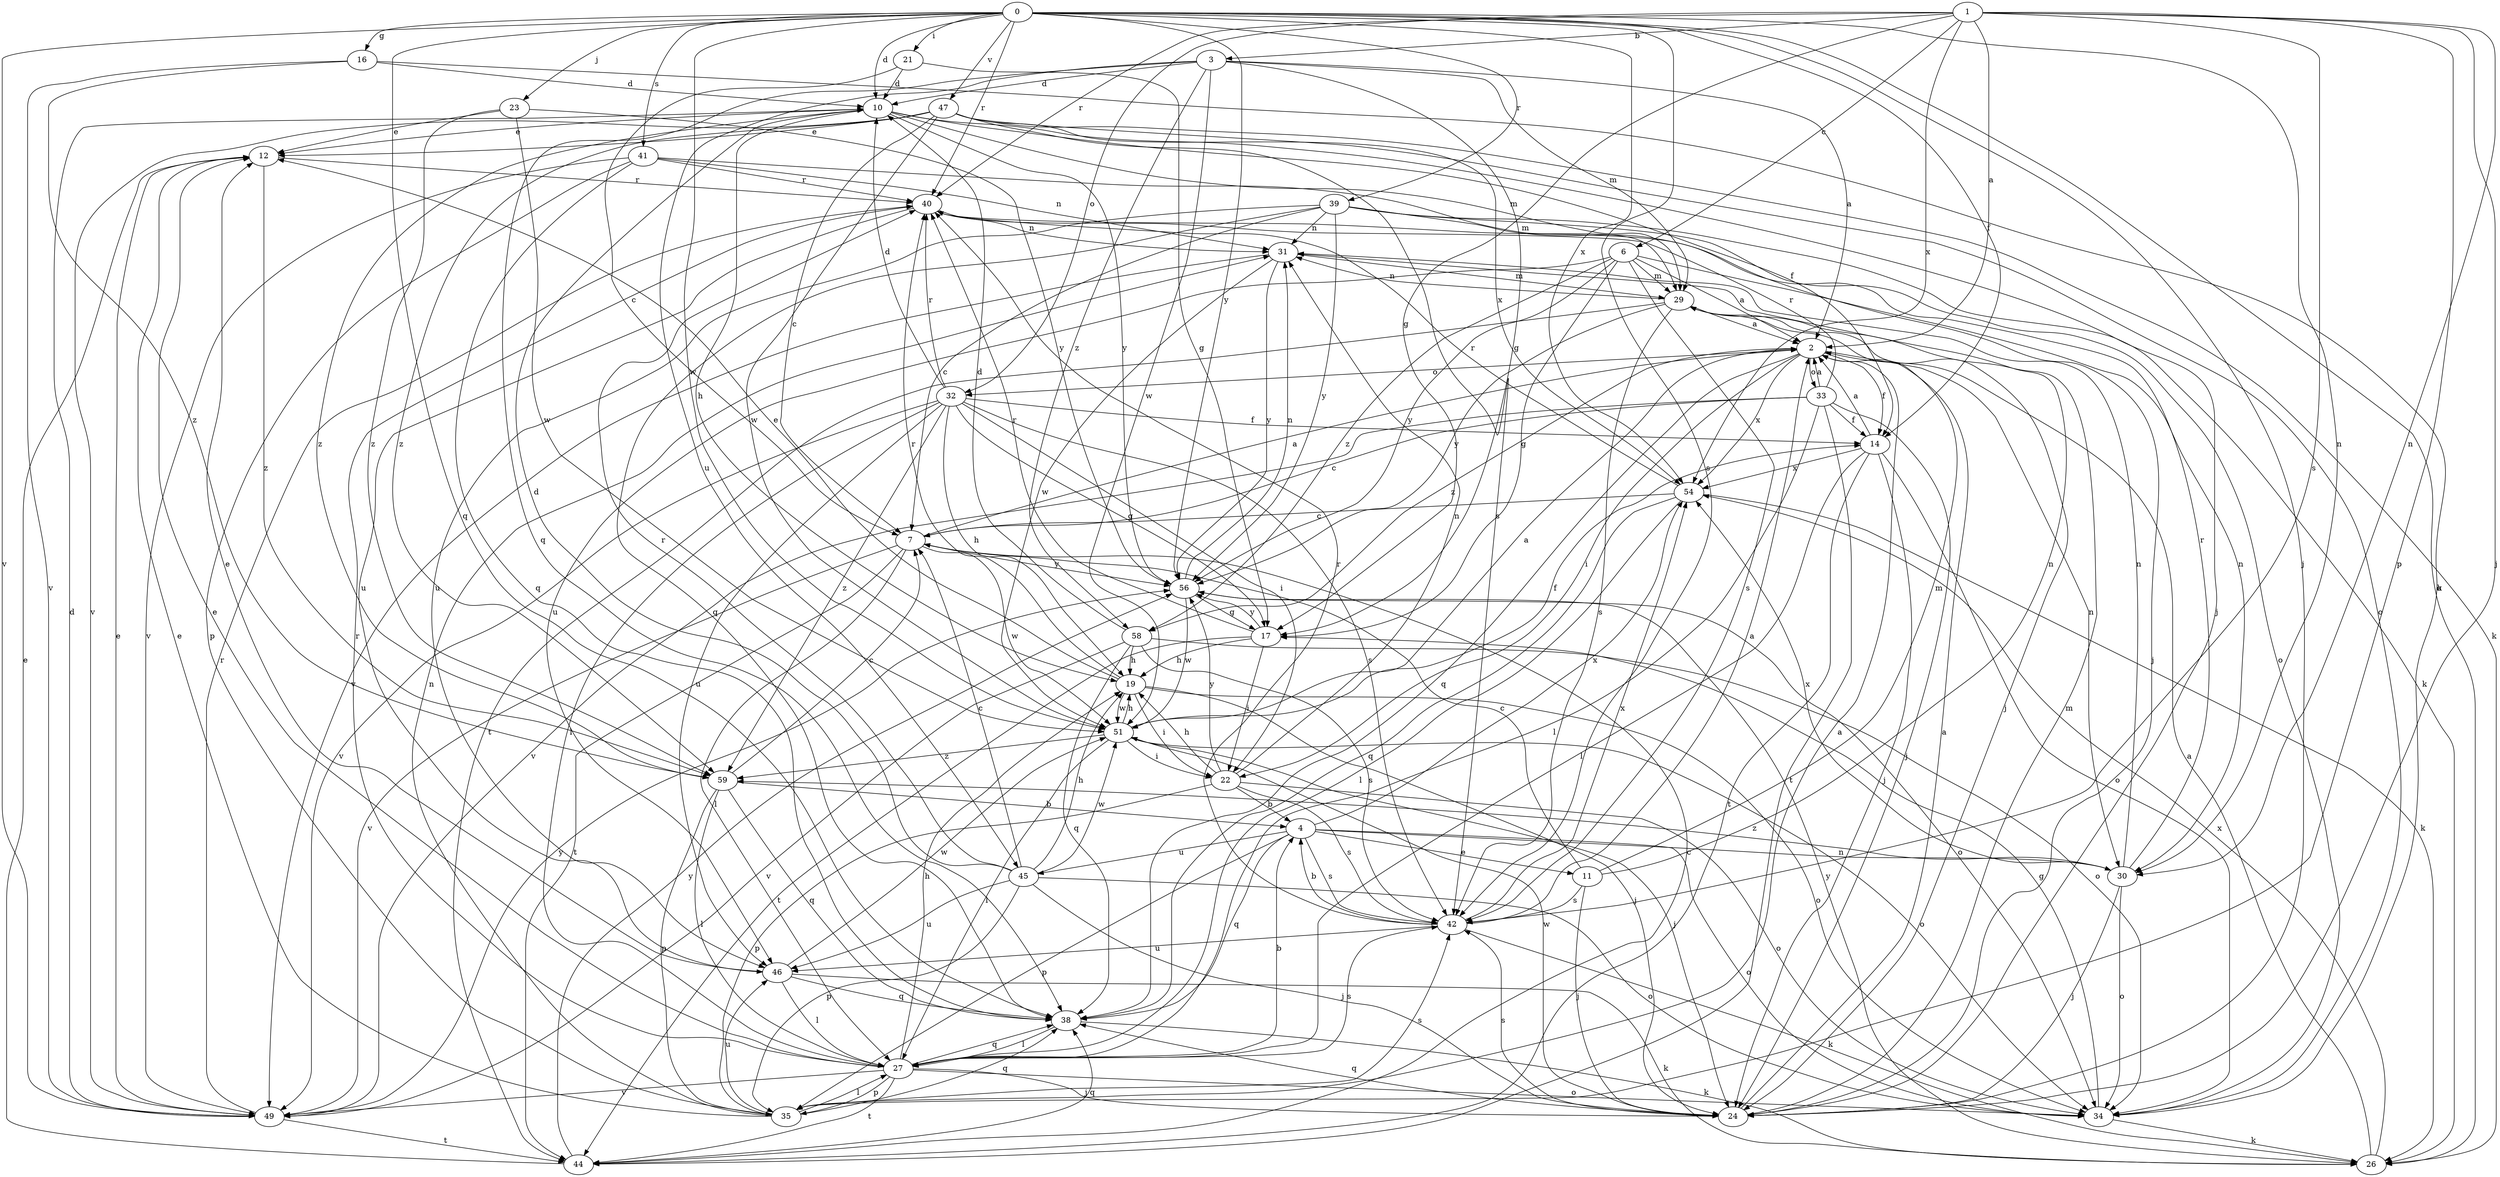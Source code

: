 strict digraph  {
0;
1;
2;
3;
4;
6;
7;
10;
11;
12;
14;
16;
17;
19;
21;
22;
23;
24;
26;
27;
29;
30;
31;
32;
33;
34;
35;
38;
39;
40;
41;
42;
44;
45;
46;
47;
49;
51;
54;
56;
58;
59;
0 -> 10  [label=d];
0 -> 14  [label=f];
0 -> 16  [label=g];
0 -> 21  [label=i];
0 -> 23  [label=j];
0 -> 24  [label=j];
0 -> 26  [label=k];
0 -> 30  [label=n];
0 -> 38  [label=q];
0 -> 39  [label=r];
0 -> 40  [label=r];
0 -> 41  [label=s];
0 -> 42  [label=s];
0 -> 47  [label=v];
0 -> 49  [label=v];
0 -> 51  [label=w];
0 -> 54  [label=x];
0 -> 56  [label=y];
1 -> 2  [label=a];
1 -> 3  [label=b];
1 -> 6  [label=c];
1 -> 17  [label=g];
1 -> 24  [label=j];
1 -> 30  [label=n];
1 -> 32  [label=o];
1 -> 35  [label=p];
1 -> 40  [label=r];
1 -> 42  [label=s];
1 -> 54  [label=x];
2 -> 14  [label=f];
2 -> 22  [label=i];
2 -> 30  [label=n];
2 -> 32  [label=o];
2 -> 33  [label=o];
2 -> 38  [label=q];
2 -> 54  [label=x];
2 -> 58  [label=z];
3 -> 2  [label=a];
3 -> 10  [label=d];
3 -> 17  [label=g];
3 -> 29  [label=m];
3 -> 38  [label=q];
3 -> 45  [label=u];
3 -> 51  [label=w];
3 -> 58  [label=z];
4 -> 11  [label=e];
4 -> 30  [label=n];
4 -> 34  [label=o];
4 -> 35  [label=p];
4 -> 38  [label=q];
4 -> 42  [label=s];
4 -> 45  [label=u];
4 -> 54  [label=x];
6 -> 2  [label=a];
6 -> 17  [label=g];
6 -> 29  [label=m];
6 -> 30  [label=n];
6 -> 42  [label=s];
6 -> 46  [label=u];
6 -> 56  [label=y];
6 -> 58  [label=z];
7 -> 2  [label=a];
7 -> 27  [label=l];
7 -> 44  [label=t];
7 -> 49  [label=v];
7 -> 51  [label=w];
7 -> 56  [label=y];
10 -> 12  [label=e];
10 -> 14  [label=f];
10 -> 19  [label=h];
10 -> 24  [label=j];
10 -> 29  [label=m];
10 -> 56  [label=y];
10 -> 59  [label=z];
11 -> 7  [label=c];
11 -> 24  [label=j];
11 -> 29  [label=m];
11 -> 31  [label=n];
11 -> 42  [label=s];
12 -> 40  [label=r];
12 -> 59  [label=z];
14 -> 2  [label=a];
14 -> 24  [label=j];
14 -> 27  [label=l];
14 -> 34  [label=o];
14 -> 44  [label=t];
14 -> 54  [label=x];
16 -> 10  [label=d];
16 -> 34  [label=o];
16 -> 49  [label=v];
16 -> 59  [label=z];
17 -> 19  [label=h];
17 -> 22  [label=i];
17 -> 40  [label=r];
17 -> 44  [label=t];
17 -> 56  [label=y];
19 -> 12  [label=e];
19 -> 22  [label=i];
19 -> 24  [label=j];
19 -> 34  [label=o];
19 -> 40  [label=r];
19 -> 51  [label=w];
21 -> 7  [label=c];
21 -> 10  [label=d];
21 -> 17  [label=g];
22 -> 4  [label=b];
22 -> 19  [label=h];
22 -> 31  [label=n];
22 -> 34  [label=o];
22 -> 35  [label=p];
22 -> 42  [label=s];
22 -> 56  [label=y];
23 -> 12  [label=e];
23 -> 51  [label=w];
23 -> 56  [label=y];
23 -> 59  [label=z];
24 -> 2  [label=a];
24 -> 29  [label=m];
24 -> 38  [label=q];
24 -> 42  [label=s];
24 -> 51  [label=w];
26 -> 2  [label=a];
26 -> 54  [label=x];
26 -> 56  [label=y];
27 -> 4  [label=b];
27 -> 12  [label=e];
27 -> 19  [label=h];
27 -> 24  [label=j];
27 -> 34  [label=o];
27 -> 35  [label=p];
27 -> 38  [label=q];
27 -> 40  [label=r];
27 -> 42  [label=s];
27 -> 44  [label=t];
27 -> 49  [label=v];
29 -> 2  [label=a];
29 -> 24  [label=j];
29 -> 31  [label=n];
29 -> 42  [label=s];
29 -> 44  [label=t];
29 -> 56  [label=y];
30 -> 24  [label=j];
30 -> 31  [label=n];
30 -> 34  [label=o];
30 -> 40  [label=r];
30 -> 54  [label=x];
30 -> 59  [label=z];
31 -> 29  [label=m];
31 -> 49  [label=v];
31 -> 51  [label=w];
31 -> 56  [label=y];
32 -> 10  [label=d];
32 -> 14  [label=f];
32 -> 17  [label=g];
32 -> 19  [label=h];
32 -> 22  [label=i];
32 -> 27  [label=l];
32 -> 40  [label=r];
32 -> 42  [label=s];
32 -> 46  [label=u];
32 -> 49  [label=v];
32 -> 59  [label=z];
33 -> 2  [label=a];
33 -> 7  [label=c];
33 -> 14  [label=f];
33 -> 24  [label=j];
33 -> 27  [label=l];
33 -> 40  [label=r];
33 -> 44  [label=t];
33 -> 49  [label=v];
34 -> 17  [label=g];
34 -> 26  [label=k];
35 -> 2  [label=a];
35 -> 12  [label=e];
35 -> 27  [label=l];
35 -> 31  [label=n];
35 -> 38  [label=q];
35 -> 42  [label=s];
35 -> 46  [label=u];
38 -> 26  [label=k];
38 -> 27  [label=l];
39 -> 7  [label=c];
39 -> 24  [label=j];
39 -> 26  [label=k];
39 -> 31  [label=n];
39 -> 34  [label=o];
39 -> 38  [label=q];
39 -> 46  [label=u];
39 -> 56  [label=y];
40 -> 31  [label=n];
40 -> 46  [label=u];
41 -> 29  [label=m];
41 -> 31  [label=n];
41 -> 35  [label=p];
41 -> 38  [label=q];
41 -> 40  [label=r];
41 -> 49  [label=v];
42 -> 2  [label=a];
42 -> 4  [label=b];
42 -> 26  [label=k];
42 -> 40  [label=r];
42 -> 46  [label=u];
42 -> 54  [label=x];
44 -> 7  [label=c];
44 -> 12  [label=e];
44 -> 38  [label=q];
44 -> 56  [label=y];
45 -> 7  [label=c];
45 -> 10  [label=d];
45 -> 19  [label=h];
45 -> 24  [label=j];
45 -> 34  [label=o];
45 -> 35  [label=p];
45 -> 40  [label=r];
45 -> 46  [label=u];
45 -> 51  [label=w];
46 -> 12  [label=e];
46 -> 26  [label=k];
46 -> 27  [label=l];
46 -> 38  [label=q];
46 -> 51  [label=w];
47 -> 7  [label=c];
47 -> 12  [label=e];
47 -> 26  [label=k];
47 -> 34  [label=o];
47 -> 42  [label=s];
47 -> 49  [label=v];
47 -> 51  [label=w];
47 -> 54  [label=x];
47 -> 59  [label=z];
49 -> 10  [label=d];
49 -> 12  [label=e];
49 -> 40  [label=r];
49 -> 44  [label=t];
49 -> 56  [label=y];
51 -> 2  [label=a];
51 -> 14  [label=f];
51 -> 19  [label=h];
51 -> 22  [label=i];
51 -> 24  [label=j];
51 -> 27  [label=l];
51 -> 34  [label=o];
51 -> 59  [label=z];
54 -> 7  [label=c];
54 -> 26  [label=k];
54 -> 27  [label=l];
54 -> 38  [label=q];
54 -> 40  [label=r];
56 -> 17  [label=g];
56 -> 31  [label=n];
56 -> 34  [label=o];
56 -> 51  [label=w];
58 -> 10  [label=d];
58 -> 19  [label=h];
58 -> 34  [label=o];
58 -> 38  [label=q];
58 -> 42  [label=s];
58 -> 49  [label=v];
59 -> 4  [label=b];
59 -> 7  [label=c];
59 -> 27  [label=l];
59 -> 35  [label=p];
59 -> 38  [label=q];
}
